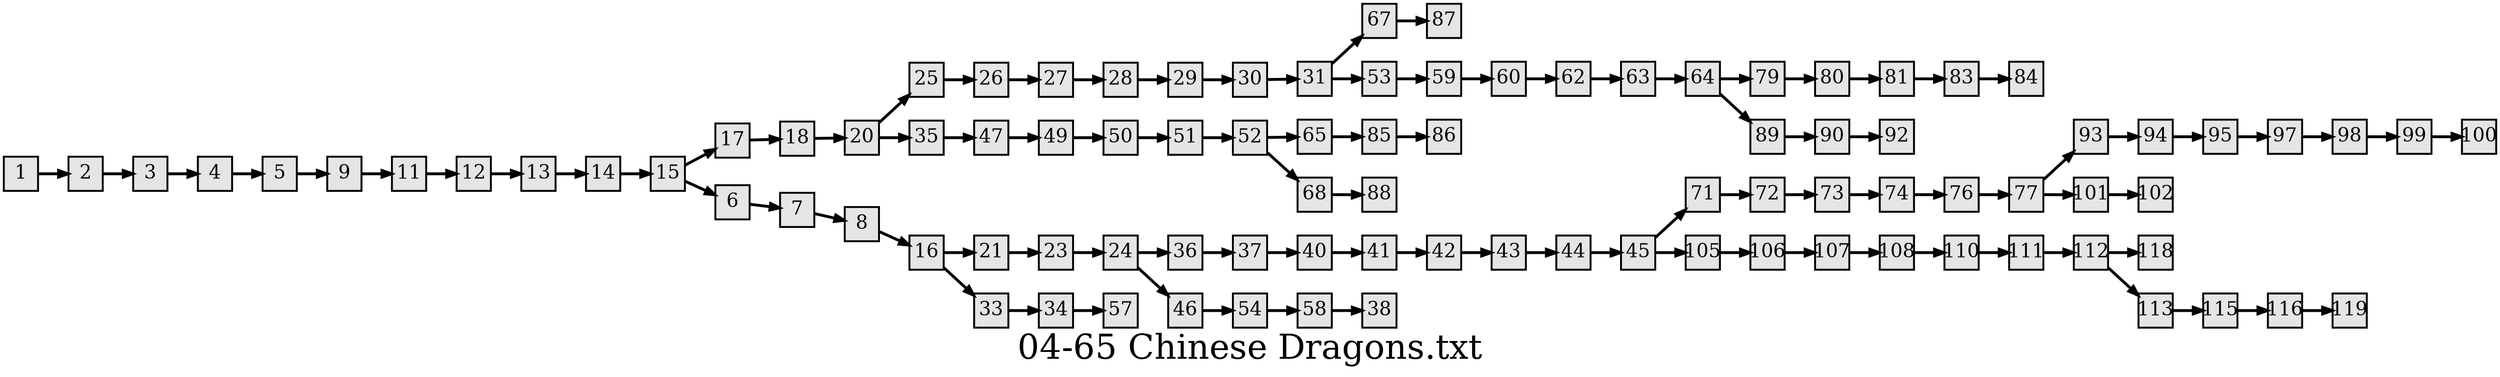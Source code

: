 digraph g{
  graph [ label="04-65 Chinese Dragons.txt" rankdir=LR, ordering=out, fontsize=36, nodesep="0.35", ranksep="0.45"];
  node  [shape=rect, penwidth=2, fontsize=20, style=filled, fillcolor=grey90, margin="0,0", labelfloat=true, regular=true, fixedsize=true];
  edge  [labelfloat=true, penwidth=3, fontsize=12];
  1 -> 2;
  2 -> 3;
  3 -> 4;
  4 -> 5;
  5 -> 9;
  6 -> 7;
  7 -> 8;
  8 -> 16;
  9 -> 11;
  11 -> 12;
  12 -> 13;
  13 -> 14;
  14 -> 15;
  15 -> 17;
  15 -> 6;
  16 -> 21;
  16 -> 33;
  17 -> 18;
  18 -> 20;
  20 -> 25;
  20 -> 35;
  21 -> 23;
  23 -> 24;
  24 -> 36;
  24 -> 46;
  25 -> 26;
  26 -> 27;
  27 -> 28;
  28 -> 29;
  29 -> 30;
  30 -> 31;
  31 -> 67;
  31 -> 53;
  33 -> 34;
  34 -> 57;
  35 -> 47;
  36 -> 37;
  37 -> 40;
  40 -> 41;
  41 -> 42;
  42 -> 43;
  43 -> 44;
  44 -> 45;
  45 -> 71;
  45 -> 105;
  46 -> 54;
  47 -> 49;
  49 -> 50;
  50 -> 51;
  51 -> 52;
  52 -> 65;
  52 -> 68;
  53 -> 59;
  54 -> 58;
  58 -> 38;
  59 -> 60;
  60 -> 62;
  62 -> 63;
  63 -> 64;
  64 -> 79;
  64 -> 89;
  65 -> 85;
  67 -> 87;
  68 -> 88;
  71 -> 72;
  72 -> 73;
  73 -> 74;
  74 -> 76;
  76 -> 77;
  77 -> 93;
  77 -> 101;
  79 -> 80;
  80 -> 81;
  81 -> 83;
  83 -> 84;
  85 -> 86;
  89 -> 90;
  90 -> 92;
  93 -> 94;
  94 -> 95;
  95 -> 97;
  97 -> 98;
  98 -> 99;
  99 -> 100;
  101 -> 102;
  105 -> 106;
  106 -> 107;
  107 -> 108;
  108 -> 110;
  110 -> 111;
  111 -> 112;
  112 -> 118;
  112 -> 113;
  113 -> 115;
  115 -> 116;
  116 -> 119;
}

